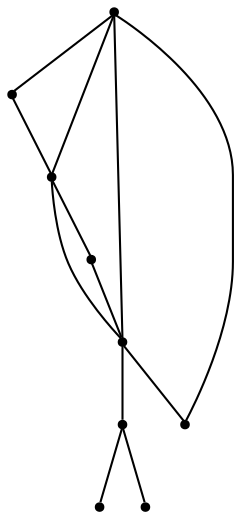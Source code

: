 graph {
  node [shape=point,comment="{\"directed\":false,\"doi\":\"10.1007/978-3-662-45803-7_11\",\"figure\":\"1 (1)\"}"]

  v0 [pos="1589.7710942082238,976.6997085060109"]
  v1 [pos="1519.6580362685131,1076.7521033899616"]
  v2 [pos="1659.82167322539,876.5223804405824"]
  v3 [pos="1509.5883681287496,876.5223804405824"]
  v4 [pos="1449.5449783288027,976.6997085060109"]
  v5 [pos="1379.4945265599513,876.5223804405824"]
  v6 [pos="1509.5883681287494,816.4908417316528"]
  v7 [pos="1439.5377891115832,766.4646442896775"]
  v8 [pos="1579.7639049910042,766.4646442896775"]

  v0 -- v1 [id="-1",pos="1589.7710942082238,976.6997085060109 1519.6580362685131,1076.7521033899616 1519.6580362685131,1076.7521033899616 1519.6580362685131,1076.7521033899616"]
  v5 -- v3 [id="-2",pos="1379.4945265599513,876.5223804405824 1509.5883681287496,876.5223804405824 1509.5883681287496,876.5223804405824 1509.5883681287496,876.5223804405824"]
  v3 -- v2 [id="-3",pos="1509.5883681287496,876.5223804405824 1659.82167322539,876.5223804405824 1659.82167322539,876.5223804405824 1659.82167322539,876.5223804405824"]
  v4 -- v0 [id="-4",pos="1449.5449783288027,976.6997085060109 1589.7710942082238,976.6997085060109 1589.7710942082238,976.6997085060109 1589.7710942082238,976.6997085060109"]
  v3 -- v6 [id="-5",pos="1509.5883681287496,876.5223804405824 1509.5883681287494,816.4908417316528 1509.5883681287494,816.4908417316528 1509.5883681287494,816.4908417316528"]
  v3 -- v4 [id="-6",pos="1509.5883681287496,876.5223804405824 1449.5449783288027,976.6997085060109 1449.5449783288027,976.6997085060109 1449.5449783288027,976.6997085060109"]
  v6 -- v8 [id="-7",pos="1509.5883681287494,816.4908417316528 1579.7639049910042,766.4646442896775 1579.7639049910042,766.4646442896775 1579.7639049910042,766.4646442896775"]
  v6 -- v7 [id="-8",pos="1509.5883681287494,816.4908417316528 1439.5377891115832,766.4646442896775 1439.5377891115832,766.4646442896775 1439.5377891115832,766.4646442896775"]
  v1 -- v4 [id="-9",pos="1519.6580362685131,1076.7521033899616 1449.5449783288027,976.6997085060109 1449.5449783288027,976.6997085060109 1449.5449783288027,976.6997085060109"]
  v4 -- v5 [id="-10",pos="1449.5449783288027,976.6997085060109 1379.4945265599513,876.5223804405824 1379.4945265599513,876.5223804405824 1379.4945265599513,876.5223804405824"]
  v0 -- v3 [id="-11",pos="1589.7710942082238,976.6997085060109 1509.5883681287496,876.5223804405824 1509.5883681287496,876.5223804405824 1509.5883681287496,876.5223804405824"]
  v2 -- v0 [id="-12",pos="1659.82167322539,876.5223804405824 1589.7710942082238,976.6997085060109 1589.7710942082238,976.6997085060109 1589.7710942082238,976.6997085060109"]
}
